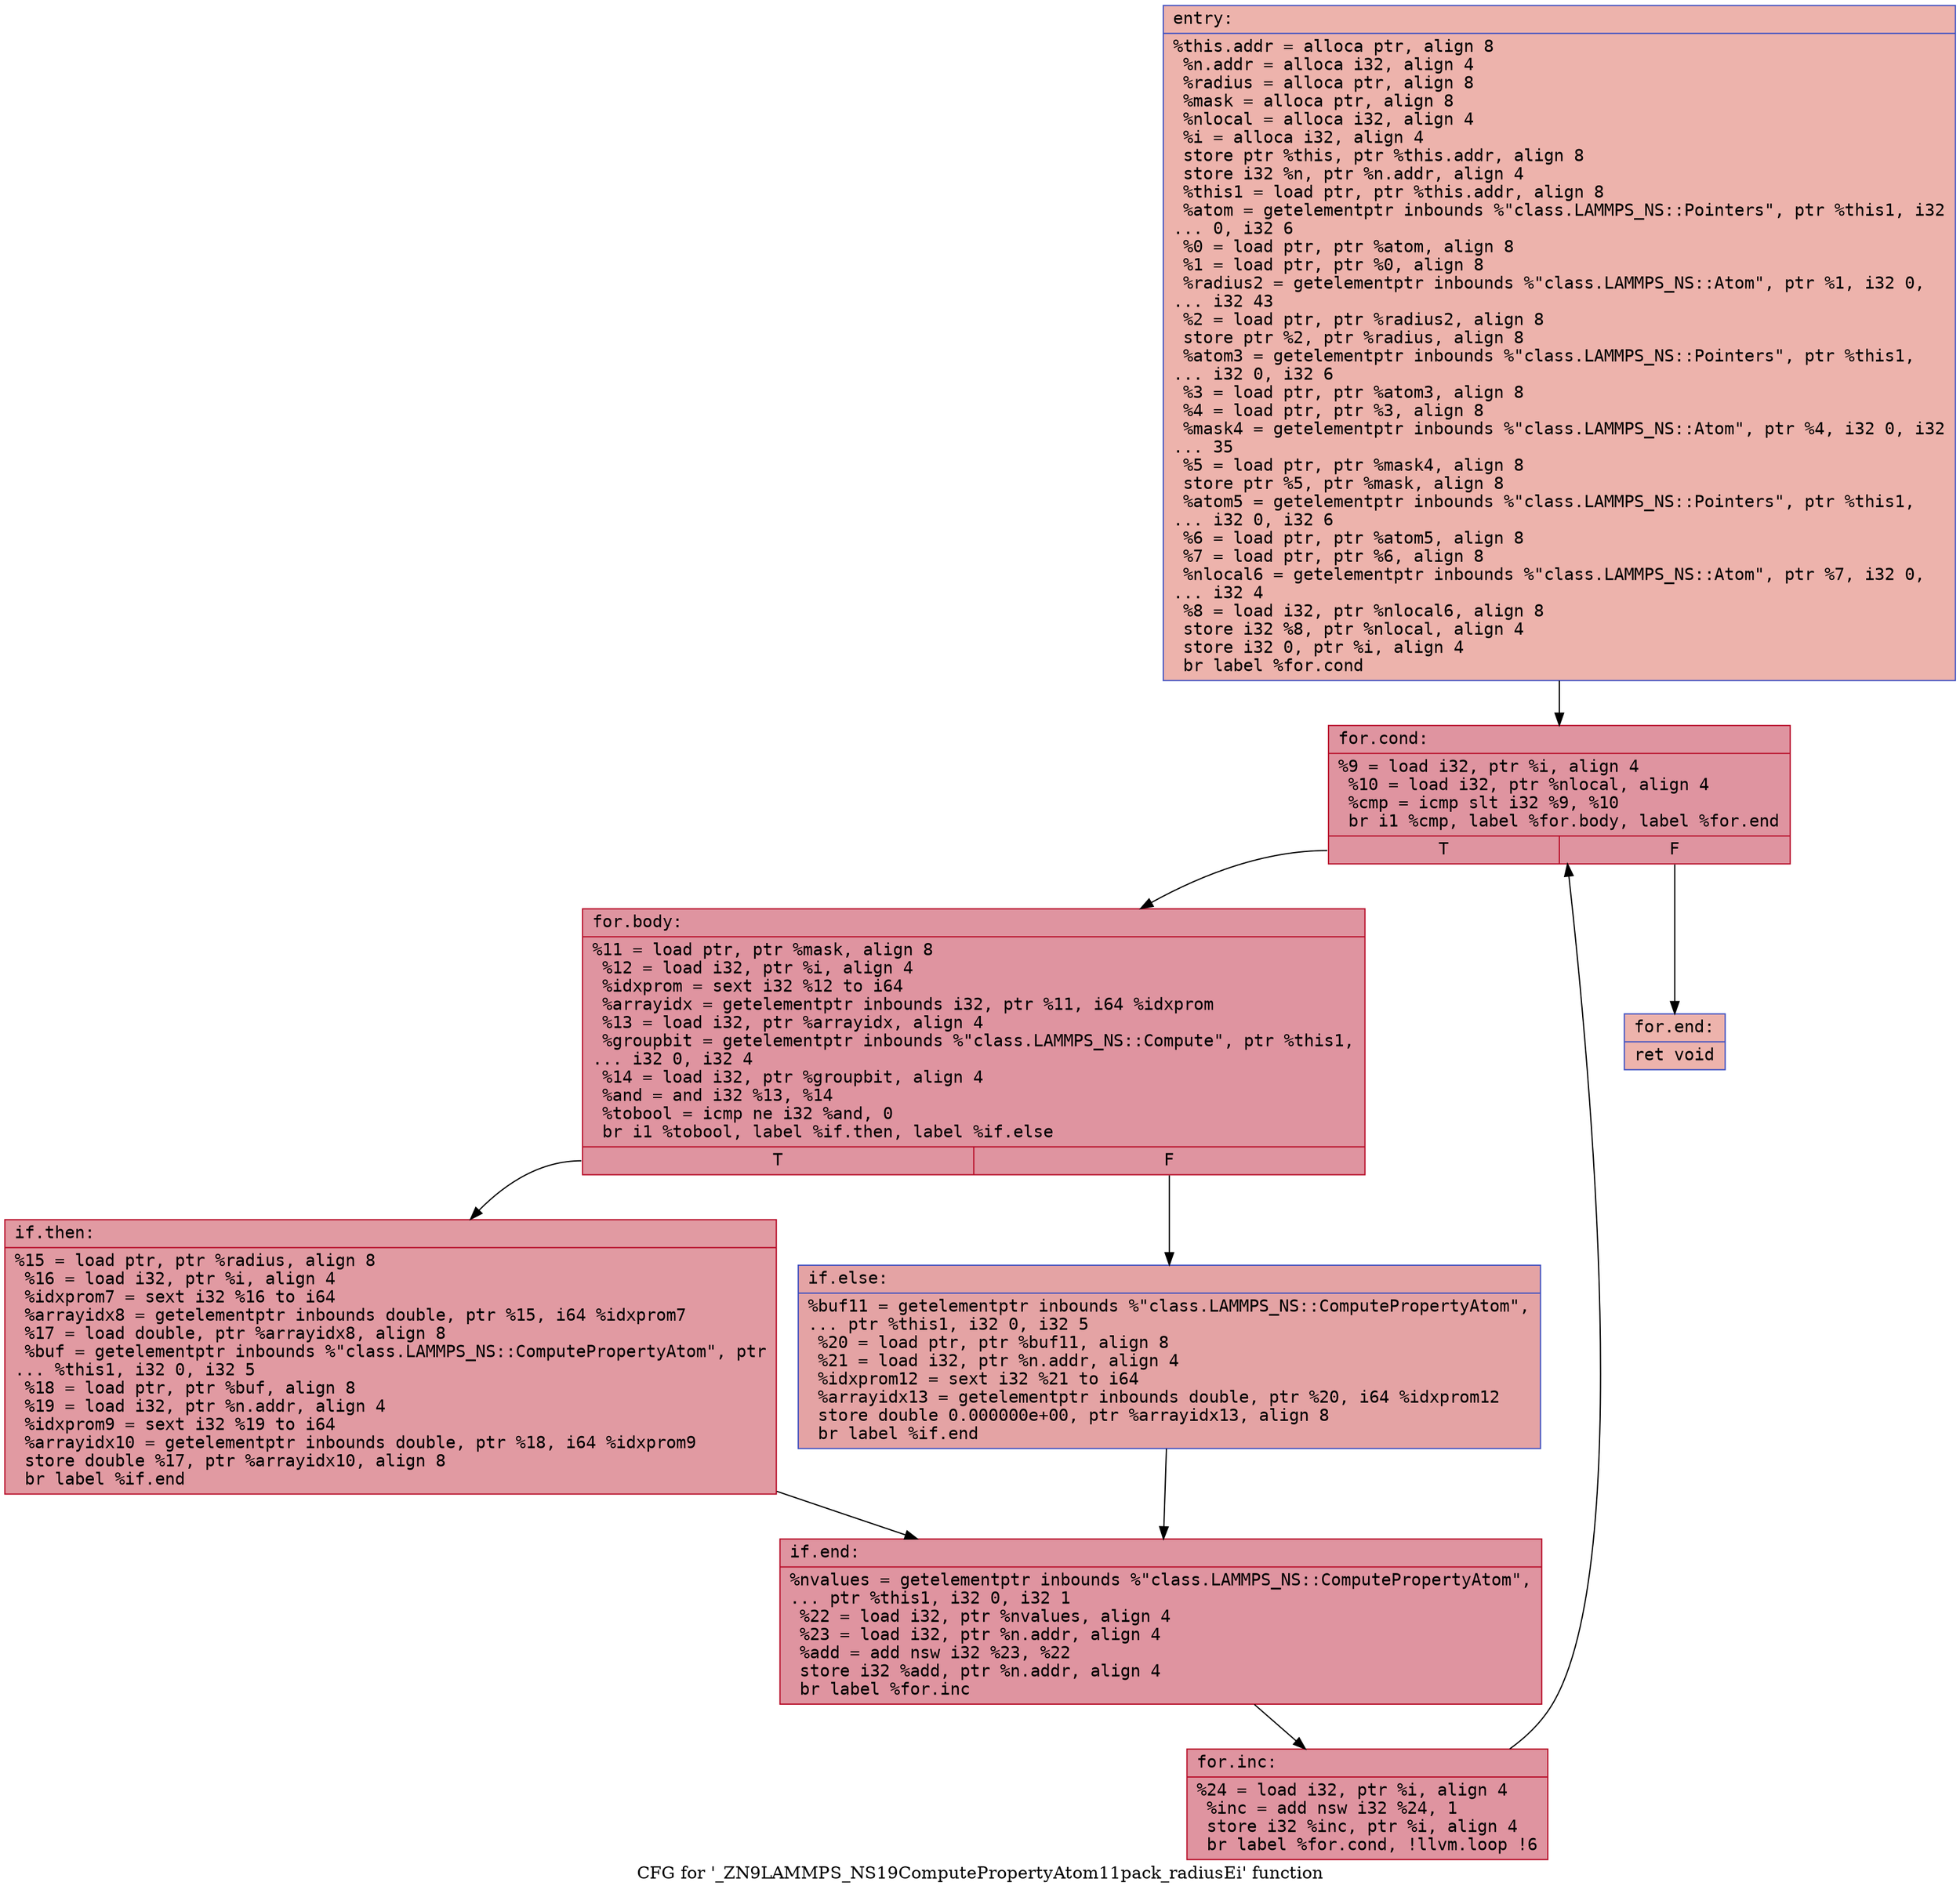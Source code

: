 digraph "CFG for '_ZN9LAMMPS_NS19ComputePropertyAtom11pack_radiusEi' function" {
	label="CFG for '_ZN9LAMMPS_NS19ComputePropertyAtom11pack_radiusEi' function";

	Node0x55e557c7ff10 [shape=record,color="#3d50c3ff", style=filled, fillcolor="#d6524470" fontname="Courier",label="{entry:\l|  %this.addr = alloca ptr, align 8\l  %n.addr = alloca i32, align 4\l  %radius = alloca ptr, align 8\l  %mask = alloca ptr, align 8\l  %nlocal = alloca i32, align 4\l  %i = alloca i32, align 4\l  store ptr %this, ptr %this.addr, align 8\l  store i32 %n, ptr %n.addr, align 4\l  %this1 = load ptr, ptr %this.addr, align 8\l  %atom = getelementptr inbounds %\"class.LAMMPS_NS::Pointers\", ptr %this1, i32\l... 0, i32 6\l  %0 = load ptr, ptr %atom, align 8\l  %1 = load ptr, ptr %0, align 8\l  %radius2 = getelementptr inbounds %\"class.LAMMPS_NS::Atom\", ptr %1, i32 0,\l... i32 43\l  %2 = load ptr, ptr %radius2, align 8\l  store ptr %2, ptr %radius, align 8\l  %atom3 = getelementptr inbounds %\"class.LAMMPS_NS::Pointers\", ptr %this1,\l... i32 0, i32 6\l  %3 = load ptr, ptr %atom3, align 8\l  %4 = load ptr, ptr %3, align 8\l  %mask4 = getelementptr inbounds %\"class.LAMMPS_NS::Atom\", ptr %4, i32 0, i32\l... 35\l  %5 = load ptr, ptr %mask4, align 8\l  store ptr %5, ptr %mask, align 8\l  %atom5 = getelementptr inbounds %\"class.LAMMPS_NS::Pointers\", ptr %this1,\l... i32 0, i32 6\l  %6 = load ptr, ptr %atom5, align 8\l  %7 = load ptr, ptr %6, align 8\l  %nlocal6 = getelementptr inbounds %\"class.LAMMPS_NS::Atom\", ptr %7, i32 0,\l... i32 4\l  %8 = load i32, ptr %nlocal6, align 8\l  store i32 %8, ptr %nlocal, align 4\l  store i32 0, ptr %i, align 4\l  br label %for.cond\l}"];
	Node0x55e557c7ff10 -> Node0x55e557c811a0[tooltip="entry -> for.cond\nProbability 100.00%" ];
	Node0x55e557c811a0 [shape=record,color="#b70d28ff", style=filled, fillcolor="#b70d2870" fontname="Courier",label="{for.cond:\l|  %9 = load i32, ptr %i, align 4\l  %10 = load i32, ptr %nlocal, align 4\l  %cmp = icmp slt i32 %9, %10\l  br i1 %cmp, label %for.body, label %for.end\l|{<s0>T|<s1>F}}"];
	Node0x55e557c811a0:s0 -> Node0x55e557c81440[tooltip="for.cond -> for.body\nProbability 96.88%" ];
	Node0x55e557c811a0:s1 -> Node0x55e557c814c0[tooltip="for.cond -> for.end\nProbability 3.12%" ];
	Node0x55e557c81440 [shape=record,color="#b70d28ff", style=filled, fillcolor="#b70d2870" fontname="Courier",label="{for.body:\l|  %11 = load ptr, ptr %mask, align 8\l  %12 = load i32, ptr %i, align 4\l  %idxprom = sext i32 %12 to i64\l  %arrayidx = getelementptr inbounds i32, ptr %11, i64 %idxprom\l  %13 = load i32, ptr %arrayidx, align 4\l  %groupbit = getelementptr inbounds %\"class.LAMMPS_NS::Compute\", ptr %this1,\l... i32 0, i32 4\l  %14 = load i32, ptr %groupbit, align 4\l  %and = and i32 %13, %14\l  %tobool = icmp ne i32 %and, 0\l  br i1 %tobool, label %if.then, label %if.else\l|{<s0>T|<s1>F}}"];
	Node0x55e557c81440:s0 -> Node0x55e557c80960[tooltip="for.body -> if.then\nProbability 62.50%" ];
	Node0x55e557c81440:s1 -> Node0x55e557c809d0[tooltip="for.body -> if.else\nProbability 37.50%" ];
	Node0x55e557c80960 [shape=record,color="#b70d28ff", style=filled, fillcolor="#bb1b2c70" fontname="Courier",label="{if.then:\l|  %15 = load ptr, ptr %radius, align 8\l  %16 = load i32, ptr %i, align 4\l  %idxprom7 = sext i32 %16 to i64\l  %arrayidx8 = getelementptr inbounds double, ptr %15, i64 %idxprom7\l  %17 = load double, ptr %arrayidx8, align 8\l  %buf = getelementptr inbounds %\"class.LAMMPS_NS::ComputePropertyAtom\", ptr\l... %this1, i32 0, i32 5\l  %18 = load ptr, ptr %buf, align 8\l  %19 = load i32, ptr %n.addr, align 4\l  %idxprom9 = sext i32 %19 to i64\l  %arrayidx10 = getelementptr inbounds double, ptr %18, i64 %idxprom9\l  store double %17, ptr %arrayidx10, align 8\l  br label %if.end\l}"];
	Node0x55e557c80960 -> Node0x55e557c82590[tooltip="if.then -> if.end\nProbability 100.00%" ];
	Node0x55e557c809d0 [shape=record,color="#3d50c3ff", style=filled, fillcolor="#c32e3170" fontname="Courier",label="{if.else:\l|  %buf11 = getelementptr inbounds %\"class.LAMMPS_NS::ComputePropertyAtom\",\l... ptr %this1, i32 0, i32 5\l  %20 = load ptr, ptr %buf11, align 8\l  %21 = load i32, ptr %n.addr, align 4\l  %idxprom12 = sext i32 %21 to i64\l  %arrayidx13 = getelementptr inbounds double, ptr %20, i64 %idxprom12\l  store double 0.000000e+00, ptr %arrayidx13, align 8\l  br label %if.end\l}"];
	Node0x55e557c809d0 -> Node0x55e557c82590[tooltip="if.else -> if.end\nProbability 100.00%" ];
	Node0x55e557c82590 [shape=record,color="#b70d28ff", style=filled, fillcolor="#b70d2870" fontname="Courier",label="{if.end:\l|  %nvalues = getelementptr inbounds %\"class.LAMMPS_NS::ComputePropertyAtom\",\l... ptr %this1, i32 0, i32 1\l  %22 = load i32, ptr %nvalues, align 4\l  %23 = load i32, ptr %n.addr, align 4\l  %add = add nsw i32 %23, %22\l  store i32 %add, ptr %n.addr, align 4\l  br label %for.inc\l}"];
	Node0x55e557c82590 -> Node0x55e557c82e00[tooltip="if.end -> for.inc\nProbability 100.00%" ];
	Node0x55e557c82e00 [shape=record,color="#b70d28ff", style=filled, fillcolor="#b70d2870" fontname="Courier",label="{for.inc:\l|  %24 = load i32, ptr %i, align 4\l  %inc = add nsw i32 %24, 1\l  store i32 %inc, ptr %i, align 4\l  br label %for.cond, !llvm.loop !6\l}"];
	Node0x55e557c82e00 -> Node0x55e557c811a0[tooltip="for.inc -> for.cond\nProbability 100.00%" ];
	Node0x55e557c814c0 [shape=record,color="#3d50c3ff", style=filled, fillcolor="#d6524470" fontname="Courier",label="{for.end:\l|  ret void\l}"];
}
